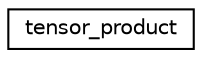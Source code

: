 digraph "Graphical Class Hierarchy"
{
  edge [fontname="Helvetica",fontsize="10",labelfontname="Helvetica",labelfontsize="10"];
  node [fontname="Helvetica",fontsize="10",shape=record];
  rankdir="LR";
  Node0 [label="tensor_product",height=0.2,width=0.4,color="black", fillcolor="white", style="filled",URL="$dd/d3e/classtensor__product.html"];
}
